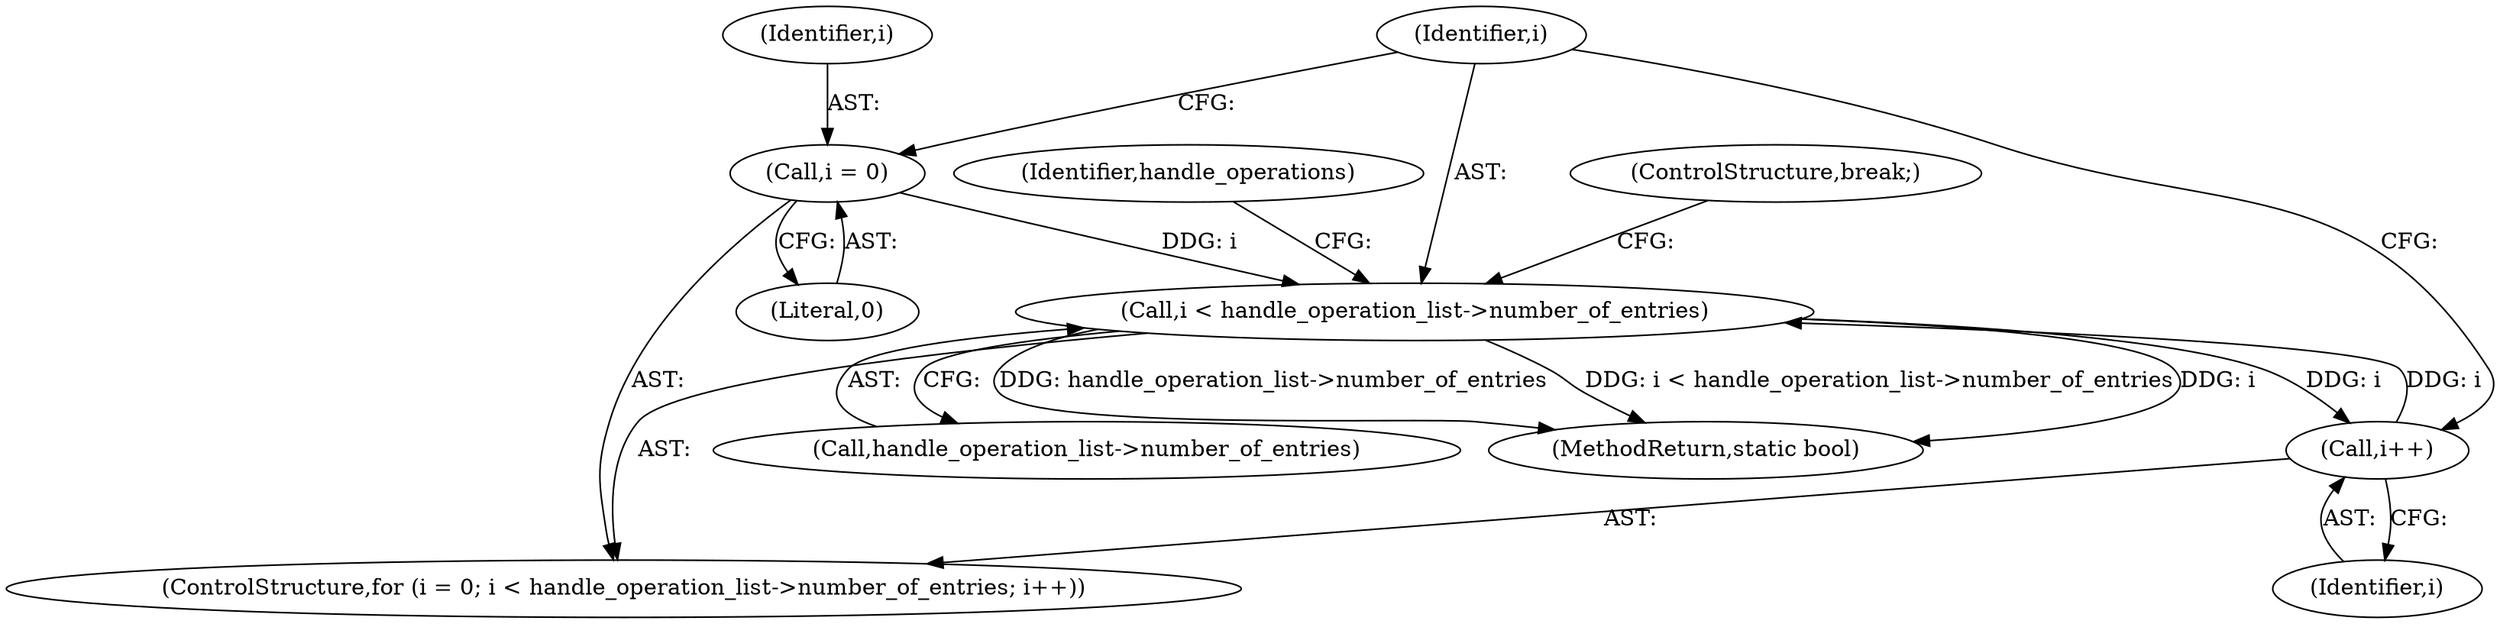 digraph "0_radare2_40b021ba29c8f90ccf7c879fde2580bc73a17e8e_0@pointer" {
"1001092" [label="(Call,i < handle_operation_list->number_of_entries)"];
"1001097" [label="(Call,i++)"];
"1001092" [label="(Call,i < handle_operation_list->number_of_entries)"];
"1001089" [label="(Call,i = 0)"];
"1001120" [label="(ControlStructure,break;)"];
"1001088" [label="(ControlStructure,for (i = 0; i < handle_operation_list->number_of_entries; i++))"];
"1001092" [label="(Call,i < handle_operation_list->number_of_entries)"];
"1001094" [label="(Call,handle_operation_list->number_of_entries)"];
"1001101" [label="(Identifier,handle_operations)"];
"1001098" [label="(Identifier,i)"];
"1001091" [label="(Literal,0)"];
"1001089" [label="(Call,i = 0)"];
"1001093" [label="(Identifier,i)"];
"1001097" [label="(Call,i++)"];
"1001137" [label="(MethodReturn,static bool)"];
"1001090" [label="(Identifier,i)"];
"1001092" -> "1001088"  [label="AST: "];
"1001092" -> "1001094"  [label="CFG: "];
"1001093" -> "1001092"  [label="AST: "];
"1001094" -> "1001092"  [label="AST: "];
"1001101" -> "1001092"  [label="CFG: "];
"1001120" -> "1001092"  [label="CFG: "];
"1001092" -> "1001137"  [label="DDG: handle_operation_list->number_of_entries"];
"1001092" -> "1001137"  [label="DDG: i < handle_operation_list->number_of_entries"];
"1001092" -> "1001137"  [label="DDG: i"];
"1001097" -> "1001092"  [label="DDG: i"];
"1001089" -> "1001092"  [label="DDG: i"];
"1001092" -> "1001097"  [label="DDG: i"];
"1001097" -> "1001088"  [label="AST: "];
"1001097" -> "1001098"  [label="CFG: "];
"1001098" -> "1001097"  [label="AST: "];
"1001093" -> "1001097"  [label="CFG: "];
"1001089" -> "1001088"  [label="AST: "];
"1001089" -> "1001091"  [label="CFG: "];
"1001090" -> "1001089"  [label="AST: "];
"1001091" -> "1001089"  [label="AST: "];
"1001093" -> "1001089"  [label="CFG: "];
}
